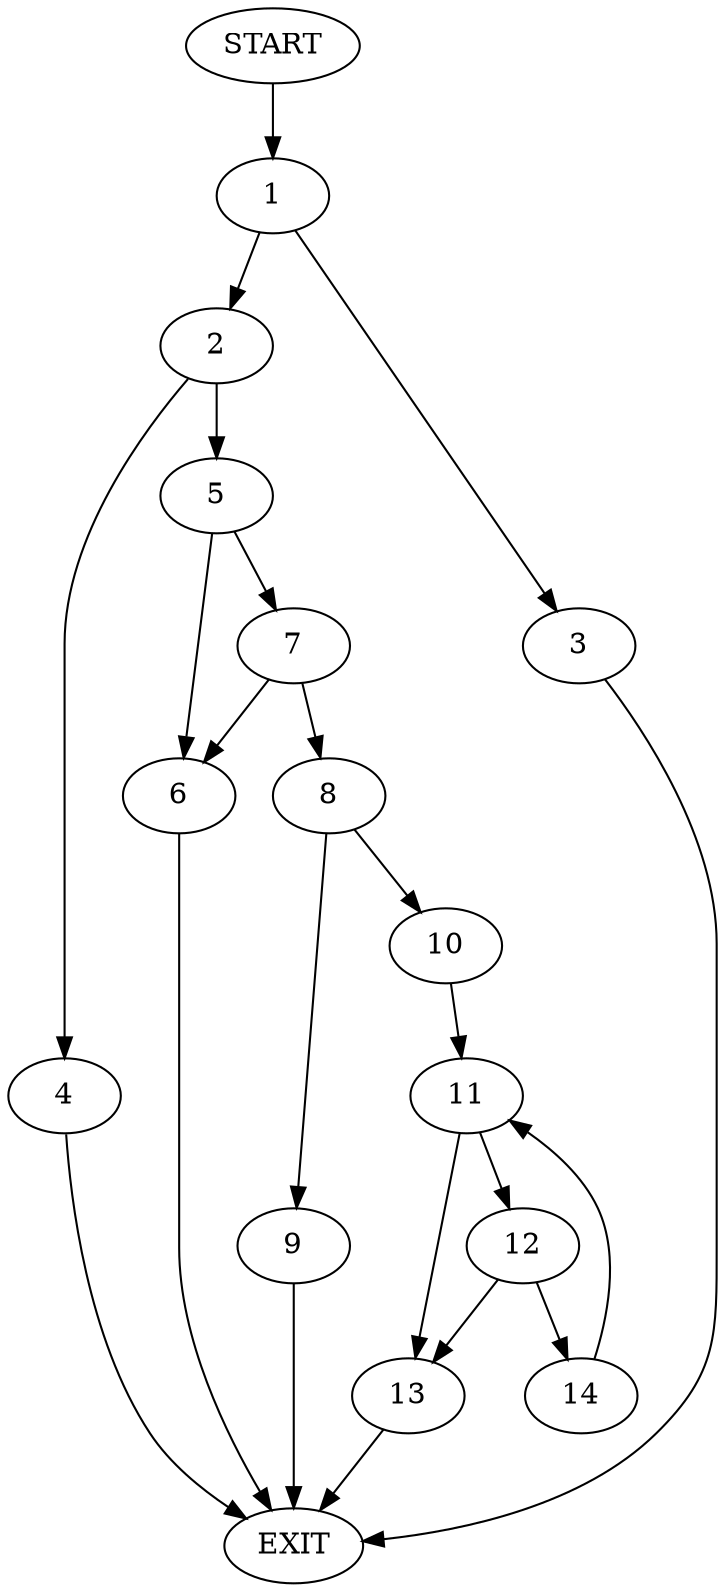 digraph {
0 [label="START"]
15 [label="EXIT"]
0 -> 1
1 -> 2
1 -> 3
3 -> 15
2 -> 4
2 -> 5
4 -> 15
5 -> 6
5 -> 7
7 -> 8
7 -> 6
6 -> 15
8 -> 9
8 -> 10
10 -> 11
9 -> 15
11 -> 12
11 -> 13
12 -> 14
12 -> 13
13 -> 15
14 -> 11
}
